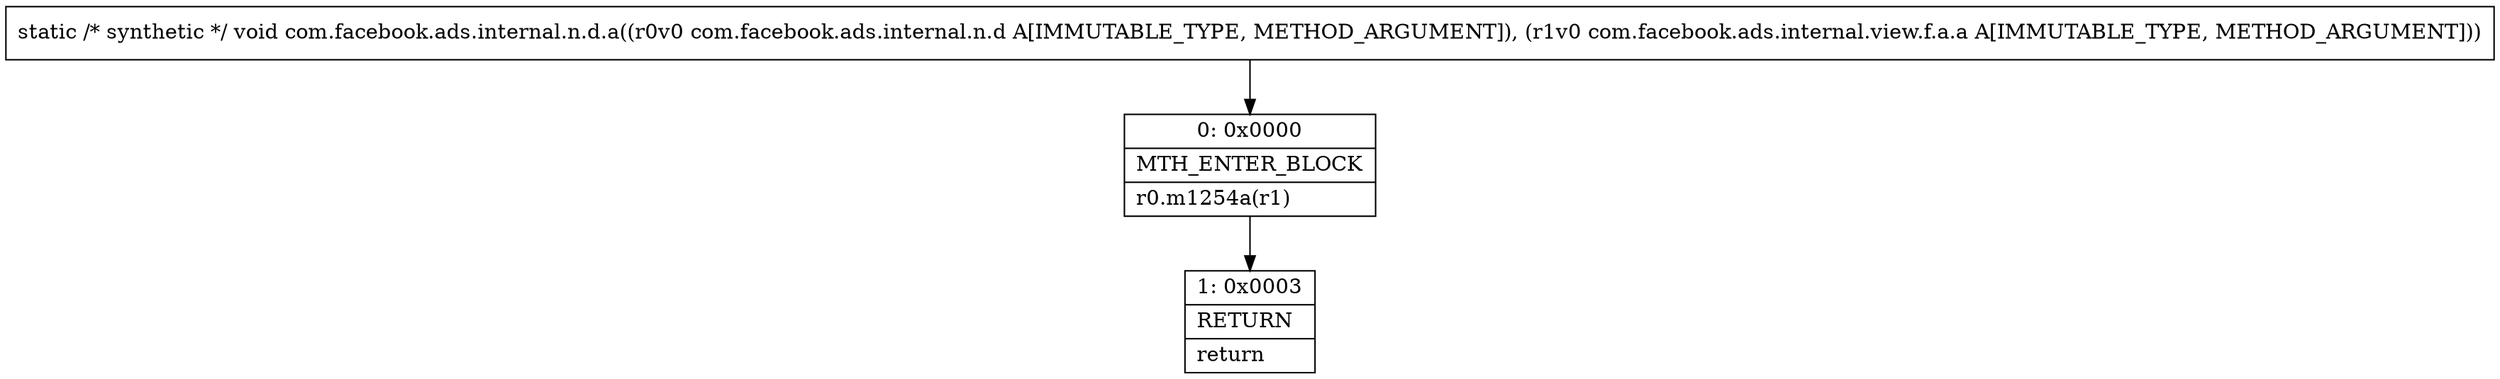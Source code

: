 digraph "CFG forcom.facebook.ads.internal.n.d.a(Lcom\/facebook\/ads\/internal\/n\/d;Lcom\/facebook\/ads\/internal\/view\/f\/a\/a;)V" {
Node_0 [shape=record,label="{0\:\ 0x0000|MTH_ENTER_BLOCK\l|r0.m1254a(r1)\l}"];
Node_1 [shape=record,label="{1\:\ 0x0003|RETURN\l|return\l}"];
MethodNode[shape=record,label="{static \/* synthetic *\/ void com.facebook.ads.internal.n.d.a((r0v0 com.facebook.ads.internal.n.d A[IMMUTABLE_TYPE, METHOD_ARGUMENT]), (r1v0 com.facebook.ads.internal.view.f.a.a A[IMMUTABLE_TYPE, METHOD_ARGUMENT])) }"];
MethodNode -> Node_0;
Node_0 -> Node_1;
}

